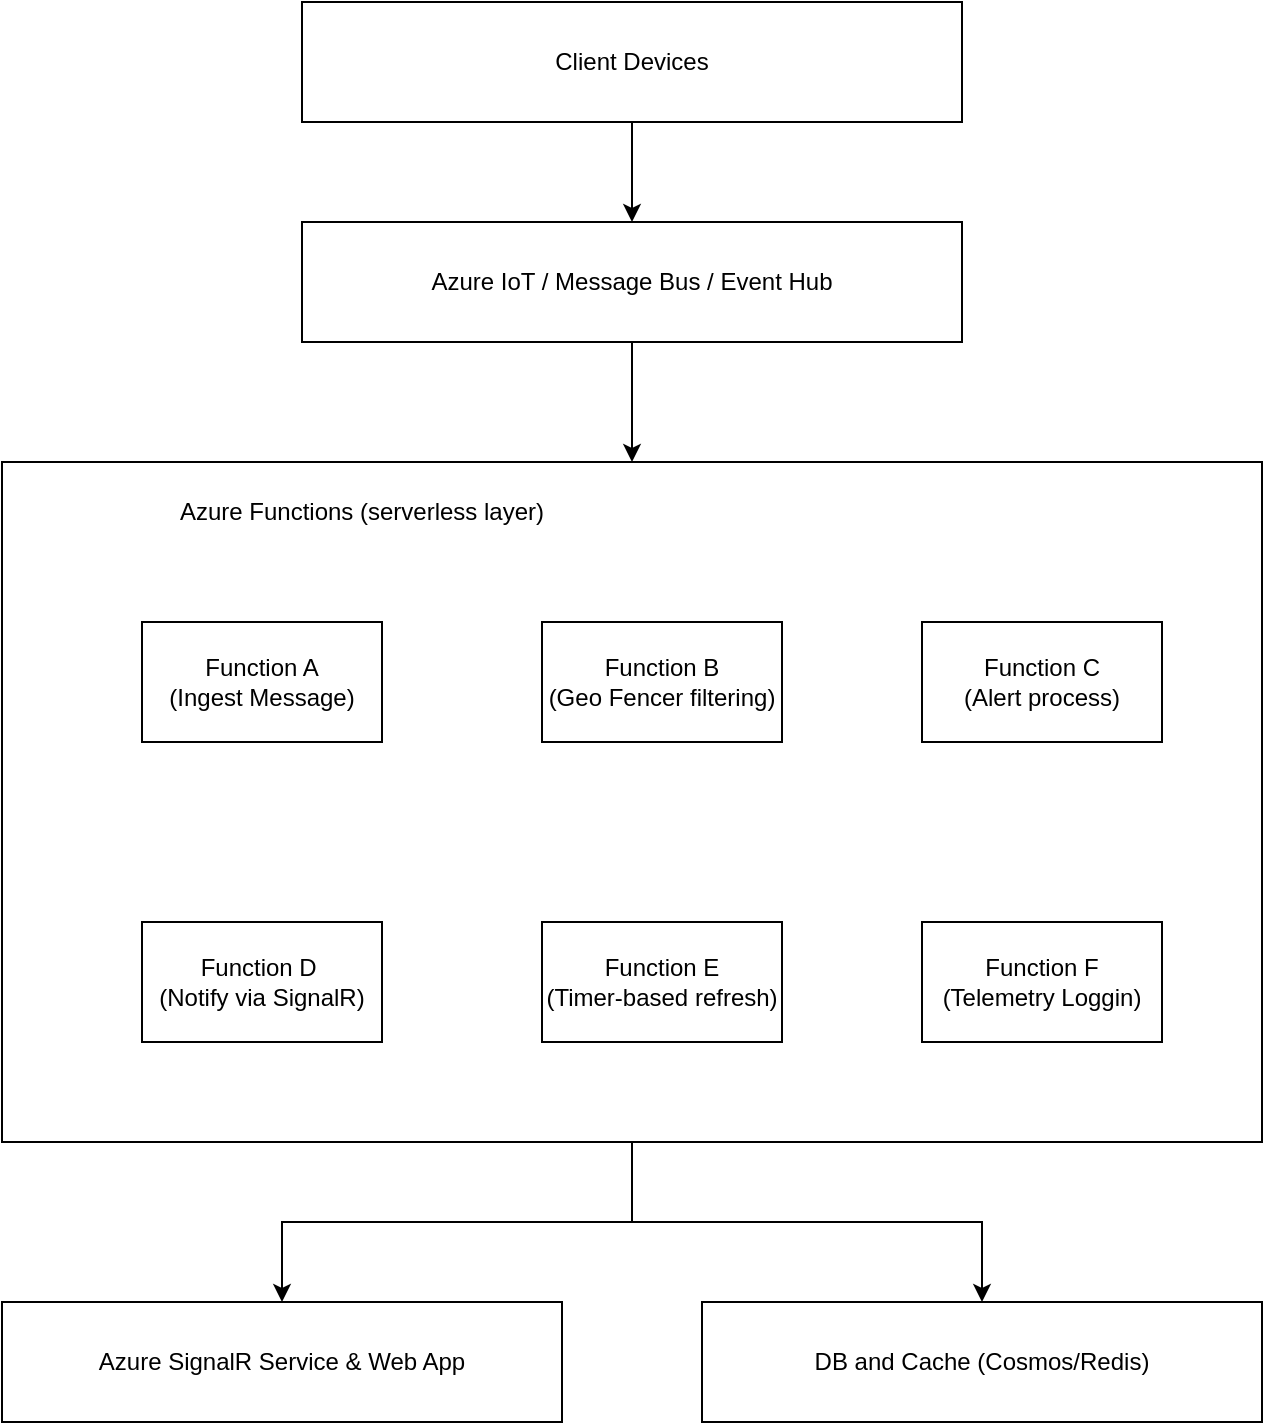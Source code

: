 <mxfile version="26.0.16">
  <diagram name="Page-1" id="dtNMHiURZP9JOum_iGFn">
    <mxGraphModel dx="1640" dy="992" grid="1" gridSize="10" guides="1" tooltips="1" connect="1" arrows="1" fold="1" page="1" pageScale="1" pageWidth="850" pageHeight="1100" math="0" shadow="0">
      <root>
        <mxCell id="0" />
        <mxCell id="1" parent="0" />
        <mxCell id="meFs1PEszIlnw2ds5aaA-11" style="edgeStyle=orthogonalEdgeStyle;rounded=0;orthogonalLoop=1;jettySize=auto;html=1;" edge="1" parent="1" source="meFs1PEszIlnw2ds5aaA-1" target="meFs1PEszIlnw2ds5aaA-2">
          <mxGeometry relative="1" as="geometry" />
        </mxCell>
        <mxCell id="meFs1PEszIlnw2ds5aaA-1" value="Client Devices" style="rounded=0;whiteSpace=wrap;html=1;" vertex="1" parent="1">
          <mxGeometry x="270" y="80" width="330" height="60" as="geometry" />
        </mxCell>
        <mxCell id="meFs1PEszIlnw2ds5aaA-12" style="edgeStyle=orthogonalEdgeStyle;rounded=0;orthogonalLoop=1;jettySize=auto;html=1;entryX=0.5;entryY=0;entryDx=0;entryDy=0;" edge="1" parent="1" source="meFs1PEszIlnw2ds5aaA-2" target="meFs1PEszIlnw2ds5aaA-3">
          <mxGeometry relative="1" as="geometry" />
        </mxCell>
        <mxCell id="meFs1PEszIlnw2ds5aaA-2" value="Azure IoT / Message Bus / Event Hub" style="rounded=0;whiteSpace=wrap;html=1;" vertex="1" parent="1">
          <mxGeometry x="270" y="190" width="330" height="60" as="geometry" />
        </mxCell>
        <mxCell id="meFs1PEszIlnw2ds5aaA-15" style="edgeStyle=orthogonalEdgeStyle;rounded=0;orthogonalLoop=1;jettySize=auto;html=1;" edge="1" parent="1" source="meFs1PEszIlnw2ds5aaA-3" target="meFs1PEszIlnw2ds5aaA-13">
          <mxGeometry relative="1" as="geometry" />
        </mxCell>
        <mxCell id="meFs1PEszIlnw2ds5aaA-16" style="edgeStyle=orthogonalEdgeStyle;rounded=0;orthogonalLoop=1;jettySize=auto;html=1;" edge="1" parent="1" source="meFs1PEszIlnw2ds5aaA-3" target="meFs1PEszIlnw2ds5aaA-14">
          <mxGeometry relative="1" as="geometry" />
        </mxCell>
        <mxCell id="meFs1PEszIlnw2ds5aaA-3" value="" style="rounded=0;whiteSpace=wrap;html=1;" vertex="1" parent="1">
          <mxGeometry x="120" y="310" width="630" height="340" as="geometry" />
        </mxCell>
        <mxCell id="meFs1PEszIlnw2ds5aaA-4" value="Function A&lt;div&gt;(Ingest Message)&lt;/div&gt;" style="rounded=0;whiteSpace=wrap;html=1;" vertex="1" parent="1">
          <mxGeometry x="190" y="390" width="120" height="60" as="geometry" />
        </mxCell>
        <mxCell id="meFs1PEszIlnw2ds5aaA-5" value="Azure Functions (serverless layer)" style="text;html=1;align=center;verticalAlign=middle;whiteSpace=wrap;rounded=0;" vertex="1" parent="1">
          <mxGeometry x="190" y="320" width="220" height="30" as="geometry" />
        </mxCell>
        <mxCell id="meFs1PEszIlnw2ds5aaA-6" value="Function B&lt;div&gt;(Geo Fencer filtering)&lt;/div&gt;" style="rounded=0;whiteSpace=wrap;html=1;" vertex="1" parent="1">
          <mxGeometry x="390" y="390" width="120" height="60" as="geometry" />
        </mxCell>
        <mxCell id="meFs1PEszIlnw2ds5aaA-7" value="Function C&lt;br&gt;(Alert process)" style="rounded=0;whiteSpace=wrap;html=1;" vertex="1" parent="1">
          <mxGeometry x="580" y="390" width="120" height="60" as="geometry" />
        </mxCell>
        <mxCell id="meFs1PEszIlnw2ds5aaA-8" value="Function D&amp;nbsp;&lt;div&gt;(Notify via SignalR)&lt;/div&gt;" style="rounded=0;whiteSpace=wrap;html=1;" vertex="1" parent="1">
          <mxGeometry x="190" y="540" width="120" height="60" as="geometry" />
        </mxCell>
        <mxCell id="meFs1PEszIlnw2ds5aaA-9" value="Function E&lt;div&gt;(Timer-based refresh)&lt;/div&gt;" style="rounded=0;whiteSpace=wrap;html=1;" vertex="1" parent="1">
          <mxGeometry x="390" y="540" width="120" height="60" as="geometry" />
        </mxCell>
        <mxCell id="meFs1PEszIlnw2ds5aaA-10" value="Function F&lt;div&gt;(Telemetry Loggin)&lt;/div&gt;" style="rounded=0;whiteSpace=wrap;html=1;" vertex="1" parent="1">
          <mxGeometry x="580" y="540" width="120" height="60" as="geometry" />
        </mxCell>
        <mxCell id="meFs1PEszIlnw2ds5aaA-13" value="Azure SignalR Service &amp;amp; Web App" style="rounded=0;whiteSpace=wrap;html=1;" vertex="1" parent="1">
          <mxGeometry x="120" y="730" width="280" height="60" as="geometry" />
        </mxCell>
        <mxCell id="meFs1PEszIlnw2ds5aaA-14" value="DB and Cache (Cosmos/Redis)" style="rounded=0;whiteSpace=wrap;html=1;" vertex="1" parent="1">
          <mxGeometry x="470" y="730" width="280" height="60" as="geometry" />
        </mxCell>
      </root>
    </mxGraphModel>
  </diagram>
</mxfile>
